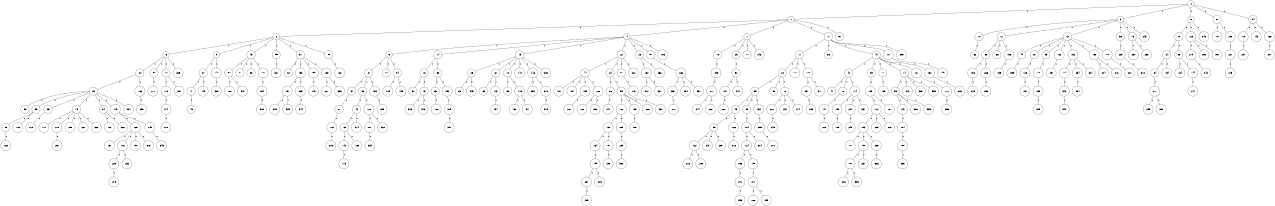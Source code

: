 graph G {
size="8.5,11;"
ratio = "expand;"
fixedsize="true;"
overlap="scale;"
node[shape=circle,width=.12,hight=.12,fontsize=12]
edge[fontsize=12]

0[label=" 0" color=black, pos="2.763628,2.9781271!"];
1[label=" 1" color=black, pos="1.1190827,1.3022062!"];
2[label=" 2" color=black, pos="1.5956111,1.0746468!"];
3[label=" 3" color=black, pos="0.19675769,2.8911205!"];
4[label=" 4" color=black, pos="0.58890376,0.16098742!"];
5[label=" 5" color=black, pos="0.085982411,1.3704596!"];
6[label=" 6" color=black, pos="2.495234,2.5727463!"];
7[label=" 7" color=black, pos="0.26364565,1.1691229!"];
8[label=" 8" color=black, pos="1.5244357,1.0373239!"];
9[label=" 9" color=black, pos="2.8908731,1.8930801!"];
10[label=" 10" color=black, pos="1.4067989,2.7014696!"];
11[label=" 11" color=black, pos="0.96504071,2.5826421!"];
12[label=" 12" color=black, pos="1.49831,2.6577271!"];
13[label=" 13" color=black, pos="0.72169799,0.88929949!"];
14[label=" 14" color=black, pos="1.5409738,2.4980376!"];
15[label=" 15" color=black, pos="0.16806878,2.8318932!"];
16[label=" 16" color=black, pos="0.81441042,1.3360228!"];
17[label=" 17" color=black, pos="2.2087472,1.1917677!"];
18[label=" 18" color=black, pos="2.1968298,0.21910263!"];
19[label=" 19" color=black, pos="1.4858274,0.71581502!"];
20[label=" 20" color=black, pos="2.5453742,0.56842971!"];
21[label=" 21" color=black, pos="2.4017288,0.4840042!"];
22[label=" 22" color=black, pos="2.919775,0.74732216!"];
23[label=" 23" color=black, pos="2.6492023,2.7803482!"];
24[label=" 24" color=black, pos="2.4484324,1.1688963!"];
25[label=" 25" color=black, pos="2.345474,0.2727256!"];
26[label=" 26" color=black, pos="1.2539013,1.7041743!"];
27[label=" 27" color=black, pos="0.29357294,0.72386601!"];
28[label=" 28" color=black, pos="0.7935315,1.1060194!"];
29[label=" 29" color=black, pos="2.7500249,1.137963!"];
30[label=" 30" color=black, pos="2.5720654,1.7576437!"];
31[label=" 31" color=black, pos="2.4645005,0.68488035!"];
32[label=" 32" color=black, pos="0.65436303,0.57011245!"];
33[label=" 33" color=black, pos="2.2144406,0.54214078!"];
34[label=" 34" color=black, pos="0.33466627,2.2080706!"];
35[label=" 35" color=black, pos="1.6663045,1.4671864!"];
36[label=" 36" color=black, pos="2.2242324,0.6550963!"];
37[label=" 37" color=black, pos="1.1632293,0.64405723!"];
38[label=" 38" color=black, pos="2.6783445,2.9565623!"];
39[label=" 39" color=black, pos="0.93969293,1.0557779!"];
40[label=" 40" color=black, pos="2.4952192,2.5938929!"];
41[label=" 41" color=black, pos="2.4687284,1.1780018!"];
42[label=" 42" color=black, pos="0.38234883,0.43163383!"];
43[label=" 43" color=black, pos="1.3180091,2.5084893!"];
44[label=" 44" color=black, pos="2.4720259,2.5164988!"];
45[label=" 45" color=black, pos="1.9566449,1.3705498!"];
46[label=" 46" color=black, pos="2.562257,0.7778343!"];
47[label=" 47" color=black, pos="1.9685547,2.0960059!"];
48[label=" 48" color=black, pos="2.4595025,1.1734338!"];
49[label=" 49" color=black, pos="0.82593253,1.7316255!"];
50[label=" 50" color=black, pos="2.7375081,0.25693466!"];
51[label=" 51" color=black, pos="1.0620795,0.59775865!"];
52[label=" 52" color=black, pos="1.9290095,2.1693606!"];
53[label=" 53" color=black, pos="0.27481344,0.52064368!"];
54[label=" 54" color=black, pos="0.86702243,1.3390203!"];
55[label=" 55" color=black, pos="1.1320901,0.29935104!"];
56[label=" 56" color=black, pos="1.124925,0.51982345!"];
57[label=" 57" color=black, pos="0.82422043,2.1591389!"];
58[label=" 58" color=black, pos="2.4147082,1.6172456!"];
59[label=" 59" color=black, pos="0.18149745,2.0108931!"];
60[label=" 60" color=black, pos="0.32926172,1.9961613!"];
61[label=" 61" color=black, pos="1.720164,1.4411456!"];
62[label=" 62" color=black, pos="1.8152829,0.42276353!"];
63[label=" 63" color=black, pos="2.215192,2.5389657!"];
64[label=" 64" color=black, pos="2.1948994,0.29097453!"];
65[label=" 65" color=black, pos="1.310238,2.5808483!"];
66[label=" 66" color=black, pos="2.8661869,2.2017339!"];
67[label=" 67" color=black, pos="1.4130982,2.1581913!"];
68[label=" 68" color=black, pos="1.3928806,2.3464351!"];
69[label=" 69" color=black, pos="1.6711575,2.700231!"];
70[label=" 70" color=black, pos="2.5677466,0.4338135!"];
71[label=" 71" color=black, pos="0.8451091,0.12305565!"];
72[label=" 72" color=black, pos="2.0315683,0.059128305!"];
73[label=" 73" color=black, pos="2.8641436,1.0667526!"];
74[label=" 74" color=black, pos="2.8380705,0.77801484!"];
75[label=" 75" color=black, pos="1.4811135,1.9935288!"];
76[label=" 76" color=black, pos="1.0905587,1.9870387!"];
77[label=" 77" color=black, pos="0.12754457,0.24815663!"];
78[label=" 78" color=black, pos="2.8102642,2.4782298!"];
79[label=" 79" color=black, pos="0.65474932,1.6953818!"];
80[label=" 80" color=black, pos="0.015315587,0.02812403!"];
81[label=" 81" color=black, pos="0.39448674,0.60978963!"];
82[label=" 82" color=black, pos="0.36336318,0.48372608!"];
83[label=" 83" color=black, pos="0.32401059,0.7184708!"];
84[label=" 84" color=black, pos="2.8172187,2.1762855!"];
85[label=" 85" color=black, pos="1.3927792,0.64005443!"];
86[label=" 86" color=black, pos="1.1064122,2.8584168!"];
87[label=" 87" color=black, pos="0.7195696,1.4474792!"];
88[label=" 88" color=black, pos="0.30830878,1.6143443!"];
89[label=" 89" color=black, pos="2.5704799,1.9353528!"];
90[label=" 90" color=black, pos="0.61193843,1.7783198!"];
91[label=" 91" color=black, pos="0.89633373,1.3505183!"];
92[label=" 92" color=black, pos="2.2023001,0.65831572!"];
93[label=" 93" color=black, pos="0.95124586,0.79812273!"];
94[label=" 94" color=black, pos="1.4166543,0.81881966!"];
95[label=" 95" color=black, pos="1.2103382,0.87110913!"];
96[label=" 96" color=black, pos="1.7419021,0.22144247!"];
97[label=" 97" color=black, pos="0.70958744,0.24622506!"];
98[label=" 98" color=black, pos="0.57587417,2.2574749!"];
99[label=" 99" color=black, pos="0.52133536,1.1857603!"];
100[label=" 100" color=black, pos="0.13479694,2.3187147!"];
101[label=" 101" color=black, pos="1.1424462,0.1437009!"];
102[label=" 102" color=black, pos="1.7733769,2.6953245!"];
103[label=" 103" color=black, pos="0.22881942,1.5023621!"];
104[label=" 104" color=black, pos="1.0518871,0.28310352!"];
105[label=" 105" color=black, pos="2.8805998,2.0830004!"];
106[label=" 106" color=black, pos="1.5538734,1.9286819!"];
107[label=" 107" color=black, pos="1.9484684,0.79884415!"];
108[label=" 108" color=black, pos="2.9585183,1.1693082!"];
109[label=" 109" color=black, pos="1.2343962,2.660065!"];
110[label=" 110" color=black, pos="2.2755296,0.99148829!"];
111[label=" 111" color=black, pos="0.92182305,2.4750706!"];
112[label=" 112" color=black, pos="2.2176549,1.7351846!"];
113[label=" 113" color=black, pos="1.2875027,2.5547287!"];
114[label=" 114" color=black, pos="1.1586603,0.91658479!"];
115[label=" 115" color=black, pos="0.59785278,2.190394!"];
116[label=" 116" color=black, pos="2.8329878,2.6573355!"];
117[label=" 117" color=black, pos="2.6727113,0.075157178!"];
118[label=" 118" color=black, pos="0.67278992,2.4525899!"];
119[label=" 119" color=black, pos="1.5604958,0.56832308!"];
120[label=" 120" color=black, pos="0.6858346,1.8764054!"];
121[label=" 121" color=black, pos="1.1216927,0.81471331!"];
122[label=" 122" color=black, pos="0.91454469,2.3874816!"];
123[label=" 123" color=black, pos="1.446727,0.068768512!"];
124[label=" 124" color=black, pos="2.9375779,2.3470988!"];
125[label=" 125" color=black, pos="0.043504481,1.5585301!"];
126[label=" 126" color=black, pos="0.48890144,2.3109074!"];
127[label=" 127" color=black, pos="0.9387805,1.827548!"];
128[label=" 128" color=black, pos="0.18273816,0.59795236!"];
129[label=" 129" color=black, pos="0.13508754,2.5847838!"];
130[label=" 130" color=black, pos="2.1439638,1.5620297!"];
131[label=" 131" color=black, pos="1.5501411,0.8704056!"];
132[label=" 132" color=black, pos="1.3569022,1.0980082!"];
133[label=" 133" color=black, pos="2.6397604,2.1167011!"];
134[label=" 134" color=black, pos="1.6676582,2.1780591!"];
135[label=" 135" color=black, pos="0.30683893,0.23105381!"];
136[label=" 136" color=black, pos="1.7095605,2.7940079!"];
137[label=" 137" color=black, pos="2.2416719,2.8942803!"];
138[label=" 138" color=black, pos="0.35105718,1.9763264!"];
139[label=" 139" color=black, pos="2.0871082,1.3889173!"];
140[label=" 140" color=black, pos="0.064236414,2.8444171!"];
141[label=" 141" color=black, pos="2.1434637,0.83265859!"];
142[label=" 142" color=black, pos="1.3887267,0.41756058!"];
143[label=" 143" color=black, pos="1.0163247,1.1851427!"];
144[label=" 144" color=black, pos="1.4776206,0.57053328!"];
145[label=" 145" color=black, pos="0.35794239,1.104928!"];
146[label=" 146" color=black, pos="1.9211235,1.6101979!"];
147[label=" 147" color=black, pos="0.92798648,1.4522421!"];
148[label=" 148" color=black, pos="2.4860406,2.6962197!"];
149[label=" 149" color=black, pos="1.2577774,0.44062612!"];
150[label=" 150" color=black, pos="0.53959594,1.3420697!"];
151[label=" 151" color=black, pos="2.5068011,2.2818059!"];
152[label=" 152" color=black, pos="2.506363,1.7037141!"];
153[label=" 153" color=black, pos="1.3171528,2.573305!"];
154[label=" 154" color=black, pos="2.8898966,1.246508!"];
155[label=" 155" color=black, pos="0.18261804,1.810106!"];
156[label=" 156" color=black, pos="0.99540925,0.2981629!"];
157[label=" 157" color=black, pos="1.0352039,2.8996907!"];
158[label=" 158" color=black, pos="0.59697573,2.1307205!"];
159[label=" 159" color=black, pos="1.7689728,0.088198481!"];
160[label=" 160" color=black, pos="1.2648657,2.1396413!"];
161[label=" 161" color=black, pos="2.6005547,1.8202947!"];
162[label=" 162" color=black, pos="0.8964492,2.3083343!"];
163[label=" 163" color=black, pos="0.76555273,2.7477259!"];
164[label=" 164" color=black, pos="0.62476592,0.014148639!"];
165[label=" 165" color=black, pos="1.7846778,2.2347697!"];
166[label=" 166" color=black, pos="1.1555998,0.48543037!"];
167[label=" 167" color=black, pos="2.7780167,2.1999085!"];
168[label=" 168" color=black, pos="0.36554141,1.6249008!"];
169[label=" 169" color=black, pos="0.052496136,2.4565474!"];
170[label=" 170" color=black, pos="2.5119982,0.028012584!"];
171[label=" 171" color=black, pos="0.88332196,0.038512873!"];
172[label=" 172" color=black, pos="0.82162727,1.1680577!"];
173[label=" 173" color=black, pos="1.9665009,0.98795865!"];
174[label=" 174" color=black, pos="0.76831758,0.046673336!"];
175[label=" 175" color=black, pos="2.0470179,1.5892166!"];
176[label=" 176" color=black, pos="1.5861317,2.3786554!"];
177[label=" 177" color=black, pos="2.6593128,0.58757314!"];
178[label=" 178" color=black, pos="2.6000844,2.4488619!"];
179[label=" 179" color=black, pos="0.3913242,2.9914942!"];
180[label=" 180" color=black, pos="2.5400363,1.8192566!"];
181[label=" 181" color=black, pos="2.5623793,1.6286378!"];
182[label=" 182" color=black, pos="2.2806042,1.8770311!"];
183[label=" 183" color=black, pos="1.921893,1.7401814!"];
184[label=" 184" color=black, pos="1.6803651,1.1466525!"];
185[label=" 185" color=black, pos="1.9540395,0.5109889!"];
186[label=" 186" color=black, pos="2.3498114,1.0375303!"];
187[label=" 187" color=black, pos="1.4472255,2.954087!"];
188[label=" 188" color=black, pos="2.1885764,0.49379895!"];
189[label=" 189" color=black, pos="0.5805588,0.081652656!"];
190[label=" 190" color=black, pos="0.79774798,1.1887851!"];
191[label=" 191" color=black, pos="1.4249315,2.2276657!"];
192[label=" 192" color=black, pos="1.0478033,2.4449745!"];
193[label=" 193" color=black, pos="0.10854384,1.5559667!"];
194[label=" 194" color=black, pos="0.91581418,2.1994908!"];
195[label=" 195" color=black, pos="0.62252141,1.3503015!"];
196[label=" 196" color=black, pos="0.92692139,0.56205361!"];
197[label=" 197" color=black, pos="2.9665373,0.36864322!"];
198[label=" 198" color=black, pos="0.60239006,1.4839263!"];
199[label=" 199" color=black, pos="2.4863949,0.13261815!"];
200[label=" 200" color=black, pos="2.0859102,2.5360409!"];
201[label=" 201" color=black, pos="1.533556,1.6528092!"];
202[label=" 202" color=black, pos="2.6855045,1.8124099!"];
203[label=" 203" color=black, pos="1.0058778,2.1191237!"];
204[label=" 204" color=black, pos="0.0068119168,0.44027937!"];
205[label=" 205" color=black, pos="1.3248836,2.7376344!"];
206[label=" 206" color=black, pos="2.3663509,2.9545952!"];
207[label=" 207" color=black, pos="2.9331527,2.3869439!"];
208[label=" 208" color=black, pos="0.66480601,2.2135168!"];
209[label=" 209" color=black, pos="2.0149924,1.6477323!"];
210[label=" 210" color=black, pos="0.71862604,2.0085227!"];
211[label=" 211" color=black, pos="0.62285366,1.657303!"];
212[label=" 212" color=black, pos="1.8088237,0.60301476!"];
213[label=" 213" color=black, pos="0.90650496,0.060980958!"];
214[label=" 214" color=black, pos="1.5622099,2.1256017!"];
215[label=" 215" color=black, pos="1.1027895,2.5144253!"];
216[label=" 216" color=black, pos="0.43553045,2.9659576!"];
217[label=" 217" color=black, pos="1.5942682,1.1510196!"];
218[label=" 218" color=black, pos="1.0738321,0.037398109!"];
219[label=" 219" color=black, pos="1.2871887,0.32635133!"];
220[label=" 220" color=black, pos="0.79228347,1.2297197!"];
221[label=" 221" color=black, pos="0.27001528,0.97164432!"];
222[label=" 222" color=black, pos="0.30627688,0.32758767!"];
223[label=" 223" color=black, pos="2.6097917,1.176662!"];
224[label=" 224" color=black, pos="0.5699552,2.4958449!"];
225[label=" 225" color=black, pos="1.7563095,0.47711772!"];
226[label=" 226" color=black, pos="1.8064069,2.5268273!"];
227[label=" 227" color=black, pos="2.2092169,2.189608!"];
228[label=" 228" color=black, pos="0.78254475,2.7002888!"];
229[label=" 229" color=black, pos="2.7100285,0.88478517!"];
230[label=" 230" color=black, pos="1.7691792,1.4253718!"];
231[label=" 231" color=black, pos="1.0543859,2.4242929!"];
232[label=" 232" color=black, pos="0.74465333,1.7885645!"];
233[label=" 233" color=black, pos="2.5670024,0.33110436!"];
234[label=" 234" color=black, pos="1.780198,2.4670049!"];
235[label=" 235" color=black, pos="2.7111103,2.9909154!"];
236[label=" 236" color=black, pos="2.0759407,0.5462151!"];
237[label=" 237" color=black, pos="2.3631374,0.8022745!"];
238[label=" 238" color=black, pos="2.6433731,2.5112874!"];
239[label=" 239" color=black, pos="1.82968,0.32210001!"];
240[label=" 240" color=black, pos="2.8557182,1.0752961!"];
241[label=" 241" color=black, pos="1.3763467,1.79613!"];
242[label=" 242" color=black, pos="2.2643322,2.1459597!"];
243[label=" 243" color=black, pos="0.91974778,1.4690976!"];
244[label=" 244" color=black, pos="2.8280794,2.7816576!"];
245[label=" 245" color=black, pos="1.4463129,0.32353337!"];
246[label=" 246" color=black, pos="1.8115784,2.787445!"];
247[label=" 247" color=black, pos="0.77040117,1.2155917!"];
248[label=" 248" color=black, pos="2.2202095,2.0488401!"];
249[label=" 249" color=black, pos="2.6972883,2.753101!"];
250[label=" 250" color=black, pos="1.1081049,1.937063!"];
251[label=" 251" color=black, pos="0.035935882,1.0235411!"];
252[label=" 252" color=black, pos="2.4214732,1.055232!"];
253[label=" 253" color=black, pos="1.3891309,1.9574722!"];
254[label=" 254" color=black, pos="2.2135862,0.8419676!"];
255[label=" 255" color=black, pos="2.8544622,0.6101068!"];
256[label=" 256" color=black, pos="0.34844711,0.67122798!"];
257[label=" 257" color=black, pos="0.50391693,2.0073559!"];
258[label=" 258" color=black, pos="0.32338971,1.6398745!"];
259[label=" 259" color=black, pos="0.35057935,1.2233409!"];
260[label=" 260" color=black, pos="2.4686144,0.63983869!"];
261[label=" 261" color=black, pos="0.65733831,0.058454488!"];
262[label=" 262" color=black, pos="2.3422281,1.8549119!"];
263[label=" 263" color=black, pos="2.9579814,1.271362!"];
264[label=" 264" color=black, pos="1.1239656,1.3521639!"];
265[label=" 265" color=black, pos="2.366919,2.2399043!"];
266[label=" 266" color=black, pos="2.3039386,1.0496343!"];
267[label=" 267" color=black, pos="2.5431945,0.4265705!"];
268[label=" 268" color=black, pos="0.55154804,2.8695542!"];
269[label=" 269" color=black, pos="2.6637201,2.0798109!"];
270[label=" 270" color=black, pos="1.8284307,2.2026384!"];
271[label=" 271" color=black, pos="1.3997415,0.092840614!"];
272[label=" 272" color=black, pos="2.4165905,0.15158961!"];
273[label=" 273" color=black, pos="1.8045243,2.4738181!"];
274[label=" 274" color=black, pos="1.2712728,0.76298083!"];
275[label=" 275" color=black, pos="0.79642758,2.8262762!"];
276[label=" 276" color=black, pos="1.2559605,0.55686198!"];
277[label=" 277" color=black, pos="1.6238391,1.9256287!"];
278[label=" 278" color=black, pos="0.57139566,0.23868195!"];
279[label=" 279" color=black, pos="2.6022676,0.49484427!"];
280[label=" 280" color=black, pos="0.77652708,1.8023675!"];
281[label=" 281" color=black, pos="1.0379278,2.6895142!"];
282[label=" 282" color=black, pos="0.7996381,1.123668!"];
283[label=" 283" color=black, pos="0.64204641,0.9440413!"];
284[label=" 284" color=black, pos="0.64577464,1.8176875!"];
285[label=" 285" color=black, pos="2.1375761,1.7218835!"];
286[label=" 286" color=black, pos="1.8715834,2.680109!"];
287[label=" 287" color=black, pos="1.2920881,1.492709!"];
288[label=" 288" color=black, pos="1.8213871,1.6496665!"];
289[label=" 289" color=black, pos="2.5712622,1.1685156!"];
290[label=" 290" color=black, pos="1.7916758,0.96696596!"];
291[label=" 291" color=black, pos="1.2421278,1.3317292!"];
292[label=" 292" color=black, pos="0.41191053,0.15751615!"];
293[label=" 293" color=black, pos="0.89273288,0.25845847!"];
294[label=" 294" color=black, pos="1.8399652,1.2381672!"];
295[label=" 295" color=black, pos="0.11352067,1.2006684!"];
296[label=" 296" color=black, pos="0.025952711,0.79422272!"];
297[label=" 297" color=black, pos="2.1895156,2.9681152!"];
298[label=" 298" color=black, pos="1.2549219,1.4149136!"];
299[label=" 299" color=black, pos="1.8460884,2.3849521!"];
300[label=" 300" color=black, pos="1.8960594,2.8074856!"];
301[label=" 301" color=black, pos="2.421868,2.5531085!"];
302[label=" 302" color=black, pos="0.00451149,1.3938864!"];
303[label=" 303" color=black, pos="1.5221519,2.0529399!"];
304[label=" 304" color=black, pos="1.4448896,2.1453195!"];
305[label=" 305" color=black, pos="2.809901,2.6155965!"];
306[label=" 306" color=black, pos="0.048515845,2.5618726!"];
307[label=" 307" color=black, pos="1.7771529,0.15260316!"];
308[label=" 308" color=black, pos="1.489293,0.46200466!"];
309[label=" 309" color=black, pos="1.0260328,2.1729941!"];
310[label=" 310" color=black, pos="2.8063889,2.1485765!"];
311[label=" 311" color=black, pos="1.1614352,0.87664547!"];
312[label=" 312" color=black, pos="2.048679,2.2407299!"];
313[label=" 313" color=black, pos="2.1353997,2.9234029!"];
314[label=" 314" color=black, pos="0.88683658,1.0785198!"];
315[label=" 315" color=black, pos="2.4321002,0.33720185!"];
316[label=" 316" color=black, pos="0.19121169,0.83255414!"];
317[label=" 317" color=black, pos="1.8143197,1.2477888!"];
318[label=" 318" color=black, pos="0.57242874,1.9492495!"];
319[label=" 319" color=black, pos="2.5978816,2.3401887!"];
320[label=" 320" color=black, pos="2.84786,2.5051407!"];
321[label=" 321" color=black, pos="2.4372451,2.1671752!"];
322[label=" 322" color=black, pos="0.91381907,2.9880711!"];
323[label=" 323" color=black, pos="0.47681791,1.2673124!"];
324[label=" 324" color=black, pos="1.1244795,0.88527411!"];
325[label=" 325" color=black, pos="0.10541481,2.5595079!"];
326[label=" 326" color=black, pos="1.5294282,0.4117075!"];
327[label=" 327" color=black, pos="0.33465234,1.7738705!"];
328[label=" 328" color=black, pos="2.3328148,2.165772!"];
329[label=" 329" color=black, pos="1.7075548,1.0941415!"];
330[label=" 330" color=black, pos="0.57864212,2.9672931!"];
331[label=" 331" color=black, pos="0.40748564,2.7234896!"];
332[label=" 332" color=black, pos="0.33447212,0.47076436!"];
333[label=" 333" color=black, pos="0.74182666,2.1177305!"];
334[label=" 334" color=black, pos="1.5390296,0.39856462!"];
335[label=" 335" color=black, pos="2.2813342,2.0561942!"];
336[label=" 336" color=black, pos="0.45144632,1.3842089!"];
337[label=" 337" color=black, pos="1.5549133,1.780375!"];
338[label=" 338" color=black, pos="1.5605631,1.1890155!"];
339[label=" 339" color=black, pos="1.9822737,0.50001385!"];
340[label=" 340" color=black, pos="1.5212689,1.7566327!"];
341[label=" 341" color=black, pos="0.0010504355,1.5343504!"];
342[label=" 342" color=black, pos="2.4038012,1.413762!"];
343[label=" 343" color=black, pos="1.1053501,0.29928439!"];
344[label=" 344" color=black, pos="0.69192241,2.7157976!"];
345[label=" 345" color=black, pos="2.1618437,0.38039122!"];
346[label=" 346" color=black, pos="1.2438407,1.6904555!"];
347[label=" 347" color=black, pos="2.4819119,0.5428602!"];
348[label=" 348" color=black, pos="0.16124752,2.2662763!"];
349[label=" 349" color=black, pos="1.1738562,1.702378!"];
0--1[label="1"]
0--3[label="1"]
0--9[label="1"]
0--27[label="1"]
0--54[label="1"]
1--2[label="1"]
1--4[label="1"]
1--7[label="1"]
1--11[label="1"]
1--51[label="1"]
2--6[label="1"]
2--8[label="1"]
2--43[label="1"]
2--55[label="1"]
2--57[label="1"]
2--88[label="1"]
3--10[label="1"]
3--12[label="1"]
3--13[label="1"]
3--53[label="1"]
3--75[label="1"]
3--243[label="1"]
4--5[label="1"]
4--14[label="1"]
4--15[label="1"]
4--22[label="1"]
4--23[label="1"]
4--91[label="1"]
4--186[label="1"]
5--21[label="1"]
5--80[label="1"]
5--94[label="1"]
6--20[label="1"]
6--58[label="1"]
6--78[label="1"]
6--329[label="1"]
7--18[label="1"]
7--26[label="1"]
7--77[label="1"]
7--246[label="1"]
8--37[label="1"]
8--147[label="1"]
9--19[label="1"]
9--128[label="1"]
9--349[label="1"]
10--62[label="1"]
11--17[label="1"]
11--36[label="1"]
11--40[label="1"]
11--117[label="1"]
11--295[label="1"]
12--56[label="1"]
12--66[label="1"]
12--136[label="1"]
13--45[label="1"]
13--67[label="1"]
13--93[label="1"]
13--102[label="1"]
13--132[label="1"]
13--165[label="1"]
13--170[label="1"]
14--16[label="1"]
14--38[label="1"]
15--25[label="1"]
15--61[label="1"]
15--72[label="1"]
15--140[label="1"]
15--146[label="1"]
15--330[label="1"]
16--30[label="1"]
16--73[label="1"]
17--28[label="1"]
17--177[label="1"]
17--180[label="1"]
18--193[label="1"]
19--24[label="1"]
19--96[label="1"]
20--29[label="1"]
20--162[label="1"]
21--31[label="1"]
21--32[label="1"]
21--139[label="1"]
22--44[label="1"]
22--64[label="1"]
22--97[label="1"]
22--202[label="1"]
23--160[label="1"]
23--256[label="1"]
24--34[label="1"]
24--154[label="1"]
25--68[label="1"]
25--345[label="1"]
26--92[label="1"]
27--107[label="1"]
27--200[label="1"]
28--35[label="1"]
28--52[label="1"]
28--70[label="1"]
29--33[label="1"]
29--39[label="1"]
29--65[label="1"]
29--79[label="1"]
29--84[label="1"]
29--119[label="1"]
29--264[label="1"]
31--87[label="1"]
32--46[label="1"]
32--120[label="1"]
34--217[label="1"]
35--49[label="1"]
35--90[label="1"]
35--152[label="1"]
37--41[label="1"]
37--149[label="1"]
38--63[label="1"]
38--250[label="1"]
39--85[label="1"]
39--106[label="1"]
40--42[label="1"]
40--59[label="1"]
40--71[label="1"]
40--74[label="1"]
40--121[label="1"]
40--192[label="1"]
41--48[label="1"]
42--47[label="1"]
42--76[label="1"]
42--114[label="1"]
43--50[label="1"]
43--81[label="1"]
43--83[label="1"]
43--101[label="1"]
44--131[label="1"]
44--137[label="1"]
44--195[label="1"]
44--208[label="1"]
45--259[label="1"]
46--82[label="1"]
46--314[label="1"]
49--98[label="1"]
49--126[label="1"]
50--108[label="1"]
50--342[label="1"]
53--229[label="1"]
54--110[label="1"]
54--143[label="1"]
54--168[label="1"]
55--321[label="1"]
56--196[label="1"]
56--236[label="1"]
57--60[label="1"]
57--133[label="1"]
57--155[label="1"]
57--183[label="1"]
58--271[label="1"]
59--105[label="1"]
61--69[label="1"]
61--113[label="1"]
63--166[label="1"]
64--86[label="1"]
64--99[label="1"]
65--212[label="1"]
67--123[label="1"]
70--222[label="1"]
70--231[label="1"]
70--274[label="1"]
71--109[label="1"]
72--89[label="1"]
72--115[label="1"]
73--303[label="1"]
73--316[label="1"]
74--95[label="1"]
74--242[label="1"]
74--309[label="1"]
74--339[label="1"]
75--230[label="1"]
75--233[label="1"]
76--141[label="1"]
78--118[label="1"]
78--307[label="1"]
79--111[label="1"]
79--210[label="1"]
79--258[label="1"]
79--261[label="1"]
79--332[label="1"]
82--142[label="1"]
82--169[label="1"]
84--116[label="1"]
84--226[label="1"]
85--163[label="1"]
86--247[label="1"]
87--161[label="1"]
88--182[label="1"]
90--104[label="1"]
91--262[label="1"]
92--191[label="1"]
92--347[label="1"]
93--178[label="1"]
94--129[label="1"]
94--135[label="1"]
95--148[label="1"]
95--306[label="1"]
95--335[label="1"]
96--134[label="1"]
96--144[label="1"]
97--179[label="1"]
98--122[label="1"]
98--240[label="1"]
98--299[label="1"]
99--100[label="1"]
99--103[label="1"]
99--266[label="1"]
99--320[label="1"]
100--138[label="1"]
100--205[label="1"]
101--234[label="1"]
102--297[label="1"]
103--189[label="1"]
104--124[label="1"]
104--304[label="1"]
105--112[label="1"]
105--127[label="1"]
110--291[label="1"]
112--153[label="1"]
112--203[label="1"]
112--273[label="1"]
113--194[label="1"]
114--150[label="1"]
114--224[label="1"]
114--331[label="1"]
115--130[label="1"]
115--317[label="1"]
117--145[label="1"]
118--214[label="1"]
119--125[label="1"]
119--245[label="1"]
120--181[label="1"]
120--302[label="1"]
121--172[label="1"]
122--216[label="1"]
122--280[label="1"]
123--157[label="1"]
124--156[label="1"]
124--158[label="1"]
125--167[label="1"]
125--176[label="1"]
125--198[label="1"]
125--313[label="1"]
126--276[label="1"]
128--219[label="1"]
128--292[label="1"]
128--301[label="1"]
132--174[label="1"]
132--254[label="1"]
132--324[label="1"]
133--151[label="1"]
133--225[label="1"]
136--159[label="1"]
138--164[label="1"]
138--187[label="1"]
139--323[label="1"]
141--213[label="1"]
142--173[label="1"]
144--241[label="1"]
146--252[label="1"]
146--310[label="1"]
147--308[label="1"]
148--184[label="1"]
150--185[label="1"]
151--209[label="1"]
151--325[label="1"]
152--255[label="1"]
153--171[label="1"]
153--190[label="1"]
153--239[label="1"]
155--175[label="1"]
156--201[label="1"]
158--277[label="1"]
160--312[label="1"]
160--327[label="1"]
161--206[label="1"]
162--290[label="1"]
164--199[label="1"]
165--204[label="1"]
165--218[label="1"]
168--207[label="1"]
170--287[label="1"]
172--265[label="1"]
174--346[label="1"]
176--228[label="1"]
176--232[label="1"]
178--238[label="1"]
180--251[label="1"]
180--311[label="1"]
181--334[label="1"]
183--221[label="1"]
183--336[label="1"]
184--188[label="1"]
187--298[label="1"]
188--285[label="1"]
190--197[label="1"]
190--237[label="1"]
191--282[label="1"]
192--223[label="1"]
193--211[label="1"]
195--281[label="1"]
196--215[label="1"]
197--260[label="1"]
197--333[label="1"]
199--267[label="1"]
199--288[label="1"]
200--227[label="1"]
201--253[label="1"]
205--289[label="1"]
208--220[label="1"]
208--322[label="1"]
210--257[label="1"]
211--244[label="1"]
211--268[label="1"]
214--278[label="1"]
217--235[label="1"]
217--300[label="1"]
219--340[label="1"]
222--248[label="1"]
224--249[label="1"]
225--344[label="1"]
227--275[label="1"]
228--279[label="1"]
229--318[label="1"]
234--328[label="1"]
236--296[label="1"]
238--305[label="1"]
239--326[label="1"]
245--343[label="1"]
250--315[label="1"]
251--283[label="1"]
254--284[label="1"]
255--270[label="1"]
262--263[label="1"]
262--294[label="1"]
262--337[label="1"]
263--272[label="1"]
267--269[label="1"]
277--286[label="1"]
277--293[label="1"]
289--338[label="1"]
310--319[label="1"]
315--341[label="1"]
346--348[label="1"]

}
